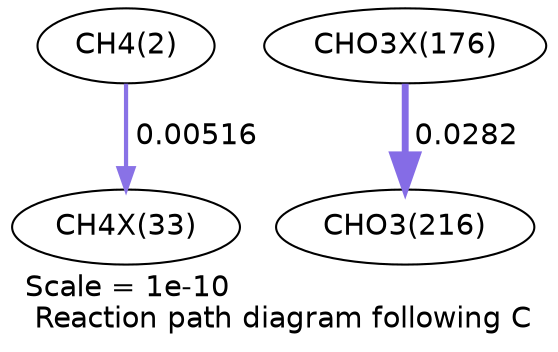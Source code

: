 digraph reaction_paths {
center=1;
s4 -> s40[fontname="Helvetica", penwidth=2.02, arrowsize=1.01, color="0.7, 0.505, 0.9"
, label=" 0.00516"];
s57 -> s29[fontname="Helvetica", penwidth=3.31, arrowsize=1.65, color="0.7, 0.528, 0.9"
, label=" 0.0282"];
s4 [ fontname="Helvetica", label="CH4(2)"];
s29 [ fontname="Helvetica", label="CHO3(216)"];
s40 [ fontname="Helvetica", label="CH4X(33)"];
s57 [ fontname="Helvetica", label="CHO3X(176)"];
 label = "Scale = 1e-10\l Reaction path diagram following C";
 fontname = "Helvetica";
}
